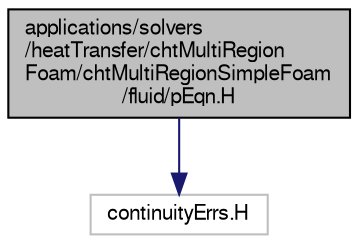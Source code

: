 digraph "applications/solvers/heatTransfer/chtMultiRegionFoam/chtMultiRegionSimpleFoam/fluid/pEqn.H"
{
  bgcolor="transparent";
  edge [fontname="FreeSans",fontsize="10",labelfontname="FreeSans",labelfontsize="10"];
  node [fontname="FreeSans",fontsize="10",shape=record];
  Node0 [label="applications/solvers\l/heatTransfer/chtMultiRegion\lFoam/chtMultiRegionSimpleFoam\l/fluid/pEqn.H",height=0.2,width=0.4,color="black", fillcolor="grey75", style="filled", fontcolor="black"];
  Node0 -> Node1 [color="midnightblue",fontsize="10",style="solid",fontname="FreeSans"];
  Node1 [label="continuityErrs.H",height=0.2,width=0.4,color="grey75"];
}
